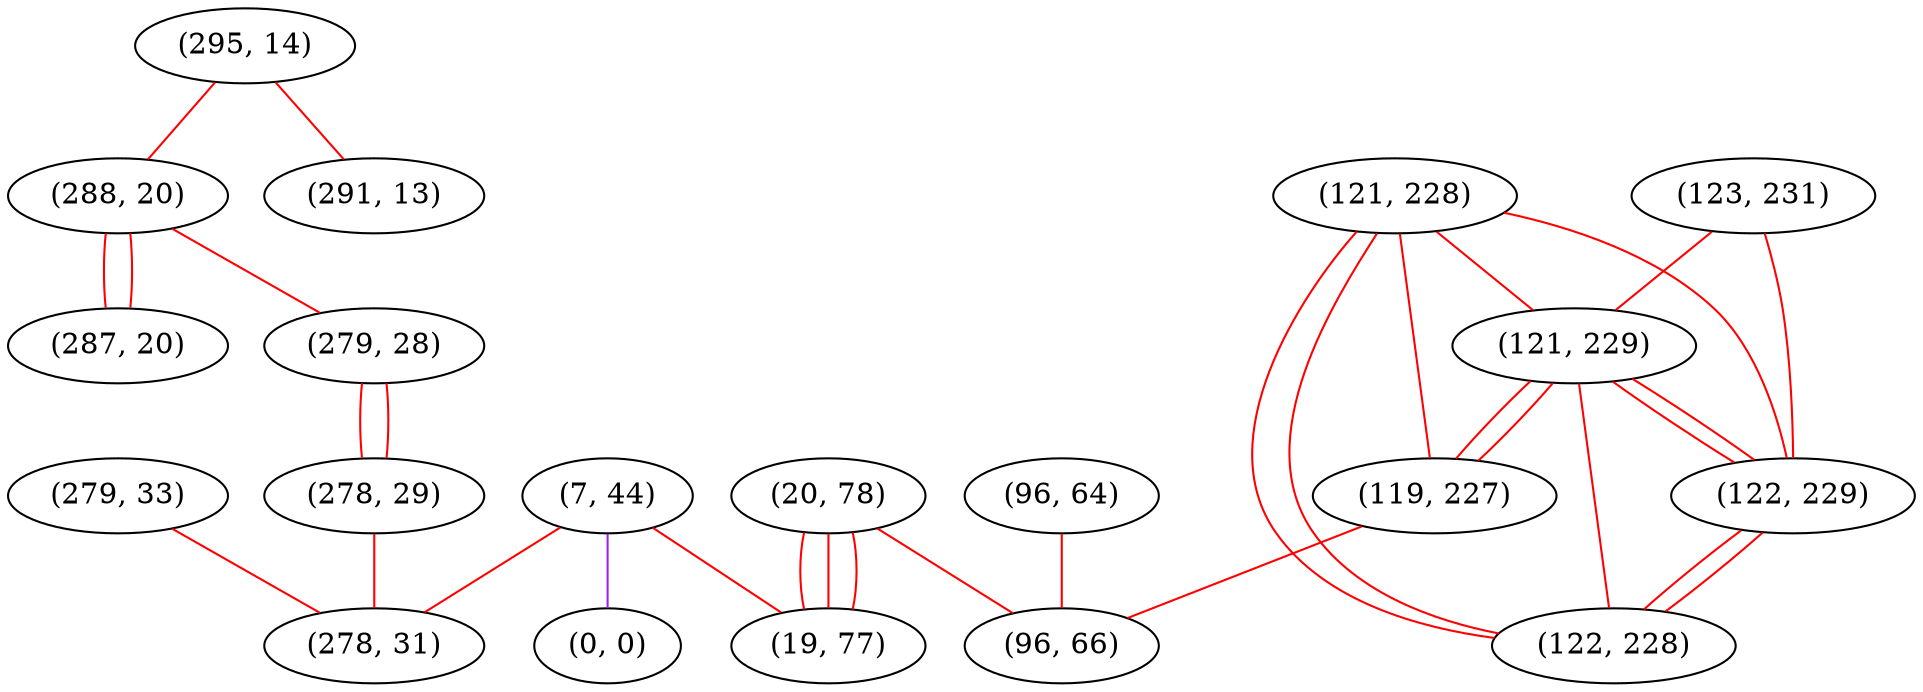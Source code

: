 graph "" {
"(295, 14)";
"(96, 64)";
"(288, 20)";
"(121, 228)";
"(123, 231)";
"(7, 44)";
"(121, 229)";
"(279, 33)";
"(279, 28)";
"(0, 0)";
"(20, 78)";
"(119, 227)";
"(122, 229)";
"(291, 13)";
"(122, 228)";
"(278, 29)";
"(19, 77)";
"(287, 20)";
"(278, 31)";
"(96, 66)";
"(295, 14)" -- "(291, 13)"  [color=red, key=0, weight=1];
"(295, 14)" -- "(288, 20)"  [color=red, key=0, weight=1];
"(96, 64)" -- "(96, 66)"  [color=red, key=0, weight=1];
"(288, 20)" -- "(279, 28)"  [color=red, key=0, weight=1];
"(288, 20)" -- "(287, 20)"  [color=red, key=0, weight=1];
"(288, 20)" -- "(287, 20)"  [color=red, key=1, weight=1];
"(121, 228)" -- "(119, 227)"  [color=red, key=0, weight=1];
"(121, 228)" -- "(122, 229)"  [color=red, key=0, weight=1];
"(121, 228)" -- "(122, 228)"  [color=red, key=0, weight=1];
"(121, 228)" -- "(122, 228)"  [color=red, key=1, weight=1];
"(121, 228)" -- "(121, 229)"  [color=red, key=0, weight=1];
"(123, 231)" -- "(121, 229)"  [color=red, key=0, weight=1];
"(123, 231)" -- "(122, 229)"  [color=red, key=0, weight=1];
"(7, 44)" -- "(0, 0)"  [color=purple, key=0, weight=4];
"(7, 44)" -- "(278, 31)"  [color=red, key=0, weight=1];
"(7, 44)" -- "(19, 77)"  [color=red, key=0, weight=1];
"(121, 229)" -- "(119, 227)"  [color=red, key=0, weight=1];
"(121, 229)" -- "(119, 227)"  [color=red, key=1, weight=1];
"(121, 229)" -- "(122, 229)"  [color=red, key=0, weight=1];
"(121, 229)" -- "(122, 229)"  [color=red, key=1, weight=1];
"(121, 229)" -- "(122, 228)"  [color=red, key=0, weight=1];
"(279, 33)" -- "(278, 31)"  [color=red, key=0, weight=1];
"(279, 28)" -- "(278, 29)"  [color=red, key=0, weight=1];
"(279, 28)" -- "(278, 29)"  [color=red, key=1, weight=1];
"(20, 78)" -- "(96, 66)"  [color=red, key=0, weight=1];
"(20, 78)" -- "(19, 77)"  [color=red, key=0, weight=1];
"(20, 78)" -- "(19, 77)"  [color=red, key=1, weight=1];
"(20, 78)" -- "(19, 77)"  [color=red, key=2, weight=1];
"(119, 227)" -- "(96, 66)"  [color=red, key=0, weight=1];
"(122, 229)" -- "(122, 228)"  [color=red, key=0, weight=1];
"(122, 229)" -- "(122, 228)"  [color=red, key=1, weight=1];
"(278, 29)" -- "(278, 31)"  [color=red, key=0, weight=1];
}
